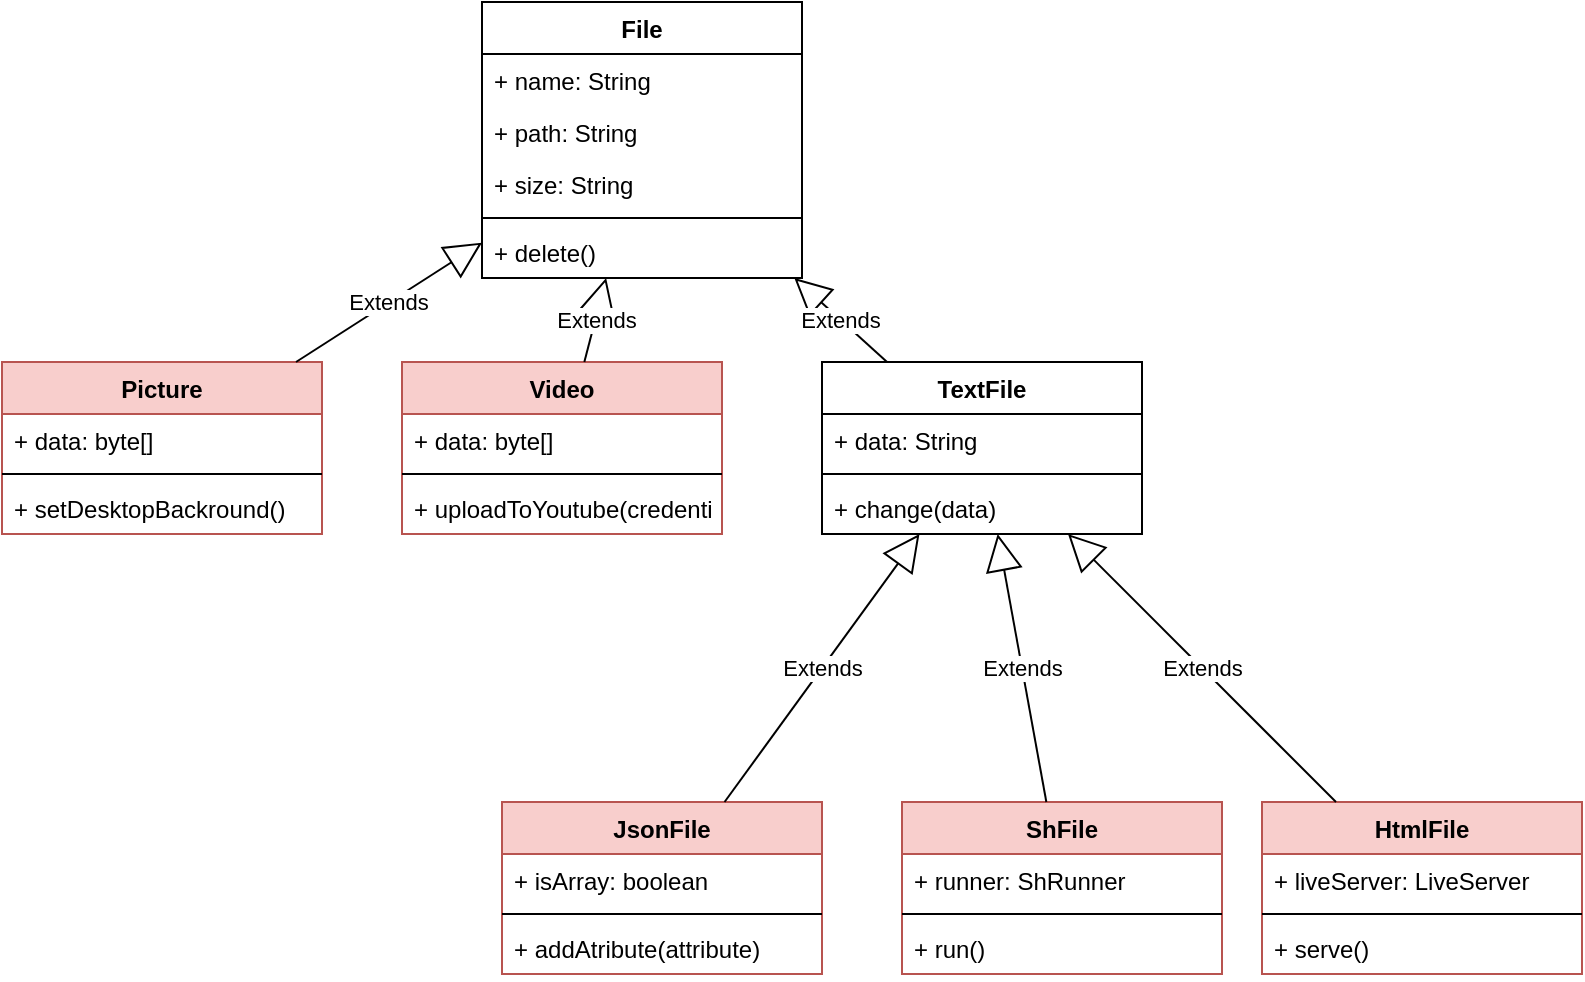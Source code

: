 <mxfile version="15.9.1" type="device"><diagram id="E36JQwW8EEyeE82O02ss" name="Page-1"><mxGraphModel dx="782" dy="412" grid="1" gridSize="10" guides="1" tooltips="1" connect="1" arrows="1" fold="1" page="1" pageScale="1" pageWidth="850" pageHeight="1100" math="0" shadow="0"><root><mxCell id="0"/><mxCell id="1" parent="0"/><mxCell id="GBB5EWRyWwOMnrP4PeFg-1" value="File" style="swimlane;fontStyle=1;align=center;verticalAlign=top;childLayout=stackLayout;horizontal=1;startSize=26;horizontalStack=0;resizeParent=1;resizeParentMax=0;resizeLast=0;collapsible=1;marginBottom=0;" parent="1" vertex="1"><mxGeometry x="290" y="100" width="160" height="138" as="geometry"/></mxCell><mxCell id="GBB5EWRyWwOMnrP4PeFg-2" value="+ name: String" style="text;strokeColor=none;fillColor=none;align=left;verticalAlign=top;spacingLeft=4;spacingRight=4;overflow=hidden;rotatable=0;points=[[0,0.5],[1,0.5]];portConstraint=eastwest;" parent="GBB5EWRyWwOMnrP4PeFg-1" vertex="1"><mxGeometry y="26" width="160" height="26" as="geometry"/></mxCell><mxCell id="OOeS7R5HinuqyKXs5VDe-1" value="+ path: String" style="text;strokeColor=none;fillColor=none;align=left;verticalAlign=top;spacingLeft=4;spacingRight=4;overflow=hidden;rotatable=0;points=[[0,0.5],[1,0.5]];portConstraint=eastwest;" vertex="1" parent="GBB5EWRyWwOMnrP4PeFg-1"><mxGeometry y="52" width="160" height="26" as="geometry"/></mxCell><mxCell id="OOeS7R5HinuqyKXs5VDe-2" value="+ size: String" style="text;strokeColor=none;fillColor=none;align=left;verticalAlign=top;spacingLeft=4;spacingRight=4;overflow=hidden;rotatable=0;points=[[0,0.5],[1,0.5]];portConstraint=eastwest;" vertex="1" parent="GBB5EWRyWwOMnrP4PeFg-1"><mxGeometry y="78" width="160" height="26" as="geometry"/></mxCell><mxCell id="GBB5EWRyWwOMnrP4PeFg-3" value="" style="line;strokeWidth=1;fillColor=none;align=left;verticalAlign=middle;spacingTop=-1;spacingLeft=3;spacingRight=3;rotatable=0;labelPosition=right;points=[];portConstraint=eastwest;" parent="GBB5EWRyWwOMnrP4PeFg-1" vertex="1"><mxGeometry y="104" width="160" height="8" as="geometry"/></mxCell><mxCell id="GBB5EWRyWwOMnrP4PeFg-4" value="+ delete()" style="text;strokeColor=none;fillColor=none;align=left;verticalAlign=top;spacingLeft=4;spacingRight=4;overflow=hidden;rotatable=0;points=[[0,0.5],[1,0.5]];portConstraint=eastwest;" parent="GBB5EWRyWwOMnrP4PeFg-1" vertex="1"><mxGeometry y="112" width="160" height="26" as="geometry"/></mxCell><mxCell id="GBB5EWRyWwOMnrP4PeFg-5" value="TextFile" style="swimlane;fontStyle=1;align=center;verticalAlign=top;childLayout=stackLayout;horizontal=1;startSize=26;horizontalStack=0;resizeParent=1;resizeParentMax=0;resizeLast=0;collapsible=1;marginBottom=0;" parent="1" vertex="1"><mxGeometry x="460" y="280" width="160" height="86" as="geometry"/></mxCell><mxCell id="GBB5EWRyWwOMnrP4PeFg-6" value="+ data: String" style="text;strokeColor=none;fillColor=none;align=left;verticalAlign=top;spacingLeft=4;spacingRight=4;overflow=hidden;rotatable=0;points=[[0,0.5],[1,0.5]];portConstraint=eastwest;" parent="GBB5EWRyWwOMnrP4PeFg-5" vertex="1"><mxGeometry y="26" width="160" height="26" as="geometry"/></mxCell><mxCell id="GBB5EWRyWwOMnrP4PeFg-7" value="" style="line;strokeWidth=1;fillColor=none;align=left;verticalAlign=middle;spacingTop=-1;spacingLeft=3;spacingRight=3;rotatable=0;labelPosition=right;points=[];portConstraint=eastwest;" parent="GBB5EWRyWwOMnrP4PeFg-5" vertex="1"><mxGeometry y="52" width="160" height="8" as="geometry"/></mxCell><mxCell id="GBB5EWRyWwOMnrP4PeFg-8" value="+ change(data)" style="text;strokeColor=none;fillColor=none;align=left;verticalAlign=top;spacingLeft=4;spacingRight=4;overflow=hidden;rotatable=0;points=[[0,0.5],[1,0.5]];portConstraint=eastwest;" parent="GBB5EWRyWwOMnrP4PeFg-5" vertex="1"><mxGeometry y="60" width="160" height="26" as="geometry"/></mxCell><mxCell id="GBB5EWRyWwOMnrP4PeFg-9" value="Extends" style="endArrow=block;endSize=16;endFill=0;html=1;" parent="1" source="GBB5EWRyWwOMnrP4PeFg-5" target="GBB5EWRyWwOMnrP4PeFg-1" edge="1"><mxGeometry width="160" relative="1" as="geometry"><mxPoint x="430" y="330" as="sourcePoint"/><mxPoint x="560" y="80" as="targetPoint"/></mxGeometry></mxCell><mxCell id="GBB5EWRyWwOMnrP4PeFg-10" value="ShFile" style="swimlane;fontStyle=1;align=center;verticalAlign=top;childLayout=stackLayout;horizontal=1;startSize=26;horizontalStack=0;resizeParent=1;resizeParentMax=0;resizeLast=0;collapsible=1;marginBottom=0;fillColor=#f8cecc;strokeColor=#b85450;" parent="1" vertex="1"><mxGeometry x="500" y="500" width="160" height="86" as="geometry"/></mxCell><mxCell id="GBB5EWRyWwOMnrP4PeFg-11" value="+ runner: ShRunner" style="text;strokeColor=none;fillColor=none;align=left;verticalAlign=top;spacingLeft=4;spacingRight=4;overflow=hidden;rotatable=0;points=[[0,0.5],[1,0.5]];portConstraint=eastwest;" parent="GBB5EWRyWwOMnrP4PeFg-10" vertex="1"><mxGeometry y="26" width="160" height="26" as="geometry"/></mxCell><mxCell id="GBB5EWRyWwOMnrP4PeFg-12" value="" style="line;strokeWidth=1;fillColor=none;align=left;verticalAlign=middle;spacingTop=-1;spacingLeft=3;spacingRight=3;rotatable=0;labelPosition=right;points=[];portConstraint=eastwest;" parent="GBB5EWRyWwOMnrP4PeFg-10" vertex="1"><mxGeometry y="52" width="160" height="8" as="geometry"/></mxCell><mxCell id="GBB5EWRyWwOMnrP4PeFg-13" value="+ run()" style="text;strokeColor=none;fillColor=none;align=left;verticalAlign=top;spacingLeft=4;spacingRight=4;overflow=hidden;rotatable=0;points=[[0,0.5],[1,0.5]];portConstraint=eastwest;" parent="GBB5EWRyWwOMnrP4PeFg-10" vertex="1"><mxGeometry y="60" width="160" height="26" as="geometry"/></mxCell><mxCell id="GBB5EWRyWwOMnrP4PeFg-14" value="JsonFile" style="swimlane;fontStyle=1;align=center;verticalAlign=top;childLayout=stackLayout;horizontal=1;startSize=26;horizontalStack=0;resizeParent=1;resizeParentMax=0;resizeLast=0;collapsible=1;marginBottom=0;fillColor=#f8cecc;strokeColor=#b85450;" parent="1" vertex="1"><mxGeometry x="300" y="500" width="160" height="86" as="geometry"/></mxCell><mxCell id="GBB5EWRyWwOMnrP4PeFg-15" value="+ isArray: boolean" style="text;strokeColor=none;fillColor=none;align=left;verticalAlign=top;spacingLeft=4;spacingRight=4;overflow=hidden;rotatable=0;points=[[0,0.5],[1,0.5]];portConstraint=eastwest;" parent="GBB5EWRyWwOMnrP4PeFg-14" vertex="1"><mxGeometry y="26" width="160" height="26" as="geometry"/></mxCell><mxCell id="GBB5EWRyWwOMnrP4PeFg-16" value="" style="line;strokeWidth=1;fillColor=none;align=left;verticalAlign=middle;spacingTop=-1;spacingLeft=3;spacingRight=3;rotatable=0;labelPosition=right;points=[];portConstraint=eastwest;" parent="GBB5EWRyWwOMnrP4PeFg-14" vertex="1"><mxGeometry y="52" width="160" height="8" as="geometry"/></mxCell><mxCell id="GBB5EWRyWwOMnrP4PeFg-17" value="+ addAtribute(attribute)" style="text;strokeColor=none;fillColor=none;align=left;verticalAlign=top;spacingLeft=4;spacingRight=4;overflow=hidden;rotatable=0;points=[[0,0.5],[1,0.5]];portConstraint=eastwest;" parent="GBB5EWRyWwOMnrP4PeFg-14" vertex="1"><mxGeometry y="60" width="160" height="26" as="geometry"/></mxCell><mxCell id="GBB5EWRyWwOMnrP4PeFg-18" value="HtmlFile" style="swimlane;fontStyle=1;align=center;verticalAlign=top;childLayout=stackLayout;horizontal=1;startSize=26;horizontalStack=0;resizeParent=1;resizeParentMax=0;resizeLast=0;collapsible=1;marginBottom=0;fillColor=#f8cecc;strokeColor=#b85450;" parent="1" vertex="1"><mxGeometry x="680" y="500" width="160" height="86" as="geometry"/></mxCell><mxCell id="GBB5EWRyWwOMnrP4PeFg-19" value="+ liveServer: LiveServer" style="text;strokeColor=none;fillColor=none;align=left;verticalAlign=top;spacingLeft=4;spacingRight=4;overflow=hidden;rotatable=0;points=[[0,0.5],[1,0.5]];portConstraint=eastwest;" parent="GBB5EWRyWwOMnrP4PeFg-18" vertex="1"><mxGeometry y="26" width="160" height="26" as="geometry"/></mxCell><mxCell id="GBB5EWRyWwOMnrP4PeFg-20" value="" style="line;strokeWidth=1;fillColor=none;align=left;verticalAlign=middle;spacingTop=-1;spacingLeft=3;spacingRight=3;rotatable=0;labelPosition=right;points=[];portConstraint=eastwest;" parent="GBB5EWRyWwOMnrP4PeFg-18" vertex="1"><mxGeometry y="52" width="160" height="8" as="geometry"/></mxCell><mxCell id="GBB5EWRyWwOMnrP4PeFg-21" value="+ serve()" style="text;strokeColor=none;fillColor=none;align=left;verticalAlign=top;spacingLeft=4;spacingRight=4;overflow=hidden;rotatable=0;points=[[0,0.5],[1,0.5]];portConstraint=eastwest;" parent="GBB5EWRyWwOMnrP4PeFg-18" vertex="1"><mxGeometry y="60" width="160" height="26" as="geometry"/></mxCell><mxCell id="GBB5EWRyWwOMnrP4PeFg-22" value="Extends" style="endArrow=block;endSize=16;endFill=0;html=1;" parent="1" source="GBB5EWRyWwOMnrP4PeFg-14" target="GBB5EWRyWwOMnrP4PeFg-5" edge="1"><mxGeometry width="160" relative="1" as="geometry"><mxPoint x="509.389" y="290" as="sourcePoint"/><mxPoint x="480" y="440" as="targetPoint"/></mxGeometry></mxCell><mxCell id="GBB5EWRyWwOMnrP4PeFg-23" value="Extends" style="endArrow=block;endSize=16;endFill=0;html=1;" parent="1" source="GBB5EWRyWwOMnrP4PeFg-10" target="GBB5EWRyWwOMnrP4PeFg-5" edge="1"><mxGeometry width="160" relative="1" as="geometry"><mxPoint x="421.273" y="510" as="sourcePoint"/><mxPoint x="518.727" y="376" as="targetPoint"/></mxGeometry></mxCell><mxCell id="GBB5EWRyWwOMnrP4PeFg-24" value="Extends" style="endArrow=block;endSize=16;endFill=0;html=1;" parent="1" source="GBB5EWRyWwOMnrP4PeFg-18" target="GBB5EWRyWwOMnrP4PeFg-5" edge="1"><mxGeometry width="160" relative="1" as="geometry"><mxPoint x="582.182" y="510" as="sourcePoint"/><mxPoint x="557.818" y="376" as="targetPoint"/></mxGeometry></mxCell><mxCell id="GBB5EWRyWwOMnrP4PeFg-25" value="Video" style="swimlane;fontStyle=1;align=center;verticalAlign=top;childLayout=stackLayout;horizontal=1;startSize=26;horizontalStack=0;resizeParent=1;resizeParentMax=0;resizeLast=0;collapsible=1;marginBottom=0;fillColor=#f8cecc;strokeColor=#b85450;" parent="1" vertex="1"><mxGeometry x="250" y="280" width="160" height="86" as="geometry"/></mxCell><mxCell id="GBB5EWRyWwOMnrP4PeFg-26" value="+ data: byte[]" style="text;strokeColor=none;fillColor=none;align=left;verticalAlign=top;spacingLeft=4;spacingRight=4;overflow=hidden;rotatable=0;points=[[0,0.5],[1,0.5]];portConstraint=eastwest;" parent="GBB5EWRyWwOMnrP4PeFg-25" vertex="1"><mxGeometry y="26" width="160" height="26" as="geometry"/></mxCell><mxCell id="GBB5EWRyWwOMnrP4PeFg-27" value="" style="line;strokeWidth=1;fillColor=none;align=left;verticalAlign=middle;spacingTop=-1;spacingLeft=3;spacingRight=3;rotatable=0;labelPosition=right;points=[];portConstraint=eastwest;" parent="GBB5EWRyWwOMnrP4PeFg-25" vertex="1"><mxGeometry y="52" width="160" height="8" as="geometry"/></mxCell><mxCell id="GBB5EWRyWwOMnrP4PeFg-28" value="+ uploadToYoutube(credentials)" style="text;strokeColor=none;fillColor=none;align=left;verticalAlign=top;spacingLeft=4;spacingRight=4;overflow=hidden;rotatable=0;points=[[0,0.5],[1,0.5]];portConstraint=eastwest;" parent="GBB5EWRyWwOMnrP4PeFg-25" vertex="1"><mxGeometry y="60" width="160" height="26" as="geometry"/></mxCell><mxCell id="GBB5EWRyWwOMnrP4PeFg-29" value="Picture" style="swimlane;fontStyle=1;align=center;verticalAlign=top;childLayout=stackLayout;horizontal=1;startSize=26;horizontalStack=0;resizeParent=1;resizeParentMax=0;resizeLast=0;collapsible=1;marginBottom=0;fillColor=#f8cecc;strokeColor=#b85450;" parent="1" vertex="1"><mxGeometry x="50" y="280" width="160" height="86" as="geometry"/></mxCell><mxCell id="GBB5EWRyWwOMnrP4PeFg-30" value="+ data: byte[]" style="text;strokeColor=none;fillColor=none;align=left;verticalAlign=top;spacingLeft=4;spacingRight=4;overflow=hidden;rotatable=0;points=[[0,0.5],[1,0.5]];portConstraint=eastwest;" parent="GBB5EWRyWwOMnrP4PeFg-29" vertex="1"><mxGeometry y="26" width="160" height="26" as="geometry"/></mxCell><mxCell id="GBB5EWRyWwOMnrP4PeFg-31" value="" style="line;strokeWidth=1;fillColor=none;align=left;verticalAlign=middle;spacingTop=-1;spacingLeft=3;spacingRight=3;rotatable=0;labelPosition=right;points=[];portConstraint=eastwest;" parent="GBB5EWRyWwOMnrP4PeFg-29" vertex="1"><mxGeometry y="52" width="160" height="8" as="geometry"/></mxCell><mxCell id="GBB5EWRyWwOMnrP4PeFg-32" value="+ setDesktopBackround()" style="text;strokeColor=none;fillColor=none;align=left;verticalAlign=top;spacingLeft=4;spacingRight=4;overflow=hidden;rotatable=0;points=[[0,0.5],[1,0.5]];portConstraint=eastwest;" parent="GBB5EWRyWwOMnrP4PeFg-29" vertex="1"><mxGeometry y="60" width="160" height="26" as="geometry"/></mxCell><mxCell id="GBB5EWRyWwOMnrP4PeFg-33" value="Extends" style="endArrow=block;endSize=16;endFill=0;html=1;" parent="1" source="GBB5EWRyWwOMnrP4PeFg-25" target="GBB5EWRyWwOMnrP4PeFg-1" edge="1"><mxGeometry width="160" relative="1" as="geometry"><mxPoint x="509.389" y="290" as="sourcePoint"/><mxPoint x="420.611" y="196" as="targetPoint"/></mxGeometry></mxCell><mxCell id="GBB5EWRyWwOMnrP4PeFg-34" value="Extends" style="endArrow=block;endSize=16;endFill=0;html=1;" parent="1" source="GBB5EWRyWwOMnrP4PeFg-29" target="GBB5EWRyWwOMnrP4PeFg-1" edge="1"><mxGeometry width="160" relative="1" as="geometry"><mxPoint x="519.389" y="300" as="sourcePoint"/><mxPoint x="250" y="120" as="targetPoint"/></mxGeometry></mxCell></root></mxGraphModel></diagram></mxfile>